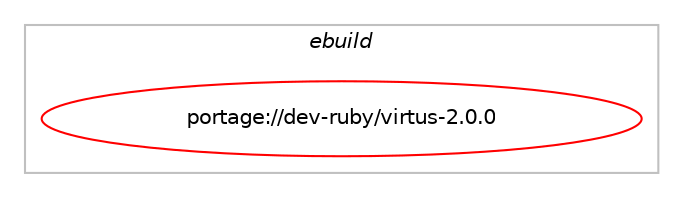 digraph prolog {

# *************
# Graph options
# *************

newrank=true;
concentrate=true;
compound=true;
graph [rankdir=LR,fontname=Helvetica,fontsize=10,ranksep=1.5];#, ranksep=2.5, nodesep=0.2];
edge  [arrowhead=vee];
node  [fontname=Helvetica,fontsize=10];

# **********
# The ebuild
# **********

subgraph cluster_leftcol {
color=gray;
label=<<i>ebuild</i>>;
id [label="portage://dev-ruby/virtus-2.0.0", color=red, width=4, href="../dev-ruby/virtus-2.0.0.svg"];
}

# ****************
# The dependencies
# ****************

subgraph cluster_midcol {
color=gray;
label=<<i>dependencies</i>>;
subgraph cluster_compile {
fillcolor="#eeeeee";
style=filled;
label=<<i>compile</i>>;
# *** BEGIN UNKNOWN DEPENDENCY TYPE (TODO) ***
# id -> equal(use_conditional_group(positive,ruby_targets_ruby31,portage://dev-ruby/virtus-2.0.0,[package_dependency(portage://dev-ruby/virtus-2.0.0,install,no,dev-lang,ruby,none,[,,],[slot(3.1)],[])]))
# *** END UNKNOWN DEPENDENCY TYPE (TODO) ***

# *** BEGIN UNKNOWN DEPENDENCY TYPE (TODO) ***
# id -> equal(use_conditional_group(positive,ruby_targets_ruby31,portage://dev-ruby/virtus-2.0.0,[package_dependency(portage://dev-ruby/virtus-2.0.0,install,no,virtual,rubygems,none,[,,],[],[use(enable(ruby_targets_ruby31),negative)])]))
# *** END UNKNOWN DEPENDENCY TYPE (TODO) ***

# *** BEGIN UNKNOWN DEPENDENCY TYPE (TODO) ***
# id -> equal(use_conditional_group(positive,ruby_targets_ruby32,portage://dev-ruby/virtus-2.0.0,[package_dependency(portage://dev-ruby/virtus-2.0.0,install,no,dev-lang,ruby,none,[,,],[slot(3.2)],[])]))
# *** END UNKNOWN DEPENDENCY TYPE (TODO) ***

# *** BEGIN UNKNOWN DEPENDENCY TYPE (TODO) ***
# id -> equal(use_conditional_group(positive,ruby_targets_ruby32,portage://dev-ruby/virtus-2.0.0,[package_dependency(portage://dev-ruby/virtus-2.0.0,install,no,virtual,rubygems,none,[,,],[],[use(enable(ruby_targets_ruby32),negative)])]))
# *** END UNKNOWN DEPENDENCY TYPE (TODO) ***

# *** BEGIN UNKNOWN DEPENDENCY TYPE (TODO) ***
# id -> equal(use_conditional_group(positive,ruby_targets_ruby33,portage://dev-ruby/virtus-2.0.0,[package_dependency(portage://dev-ruby/virtus-2.0.0,install,no,dev-lang,ruby,none,[,,],[slot(3.3)],[])]))
# *** END UNKNOWN DEPENDENCY TYPE (TODO) ***

# *** BEGIN UNKNOWN DEPENDENCY TYPE (TODO) ***
# id -> equal(use_conditional_group(positive,ruby_targets_ruby33,portage://dev-ruby/virtus-2.0.0,[package_dependency(portage://dev-ruby/virtus-2.0.0,install,no,virtual,rubygems,none,[,,],[],[use(enable(ruby_targets_ruby33),negative)])]))
# *** END UNKNOWN DEPENDENCY TYPE (TODO) ***

}
subgraph cluster_compileandrun {
fillcolor="#eeeeee";
style=filled;
label=<<i>compile and run</i>>;
}
subgraph cluster_run {
fillcolor="#eeeeee";
style=filled;
label=<<i>run</i>>;
# *** BEGIN UNKNOWN DEPENDENCY TYPE (TODO) ***
# id -> equal(use_conditional_group(positive,ruby_targets_ruby31,portage://dev-ruby/virtus-2.0.0,[package_dependency(portage://dev-ruby/virtus-2.0.0,run,no,dev-lang,ruby,none,[,,],[slot(3.1)],[])]))
# *** END UNKNOWN DEPENDENCY TYPE (TODO) ***

# *** BEGIN UNKNOWN DEPENDENCY TYPE (TODO) ***
# id -> equal(use_conditional_group(positive,ruby_targets_ruby31,portage://dev-ruby/virtus-2.0.0,[package_dependency(portage://dev-ruby/virtus-2.0.0,run,no,dev-ruby,axiom-types,greaterequal,[0.1,,,0.1],[],[use(enable(ruby_targets_ruby31),negative)]),package_dependency(portage://dev-ruby/virtus-2.0.0,run,no,dev-ruby,axiom-types,smaller,[1,,,1],[],[use(enable(ruby_targets_ruby31),negative)]),package_dependency(portage://dev-ruby/virtus-2.0.0,run,no,dev-ruby,coercible,greaterequal,[1.0,,,1.0],[],[use(enable(ruby_targets_ruby31),negative)]),package_dependency(portage://dev-ruby/virtus-2.0.0,run,no,dev-ruby,coercible,smaller,[2,,,2],[],[use(enable(ruby_targets_ruby31),negative)]),package_dependency(portage://dev-ruby/virtus-2.0.0,run,no,dev-ruby,descendants_tracker,greaterequal,[0.0.3,,,0.0.3],[],[use(enable(ruby_targets_ruby31),negative)]),package_dependency(portage://dev-ruby/virtus-2.0.0,run,no,dev-ruby,descendants_tracker,smaller,[1,,,1],[],[use(enable(ruby_targets_ruby31),negative)])]))
# *** END UNKNOWN DEPENDENCY TYPE (TODO) ***

# *** BEGIN UNKNOWN DEPENDENCY TYPE (TODO) ***
# id -> equal(use_conditional_group(positive,ruby_targets_ruby31,portage://dev-ruby/virtus-2.0.0,[package_dependency(portage://dev-ruby/virtus-2.0.0,run,no,virtual,rubygems,none,[,,],[],[use(enable(ruby_targets_ruby31),negative)])]))
# *** END UNKNOWN DEPENDENCY TYPE (TODO) ***

# *** BEGIN UNKNOWN DEPENDENCY TYPE (TODO) ***
# id -> equal(use_conditional_group(positive,ruby_targets_ruby32,portage://dev-ruby/virtus-2.0.0,[package_dependency(portage://dev-ruby/virtus-2.0.0,run,no,dev-lang,ruby,none,[,,],[slot(3.2)],[])]))
# *** END UNKNOWN DEPENDENCY TYPE (TODO) ***

# *** BEGIN UNKNOWN DEPENDENCY TYPE (TODO) ***
# id -> equal(use_conditional_group(positive,ruby_targets_ruby32,portage://dev-ruby/virtus-2.0.0,[package_dependency(portage://dev-ruby/virtus-2.0.0,run,no,dev-ruby,axiom-types,greaterequal,[0.1,,,0.1],[],[use(enable(ruby_targets_ruby32),negative)]),package_dependency(portage://dev-ruby/virtus-2.0.0,run,no,dev-ruby,axiom-types,smaller,[1,,,1],[],[use(enable(ruby_targets_ruby32),negative)]),package_dependency(portage://dev-ruby/virtus-2.0.0,run,no,dev-ruby,coercible,greaterequal,[1.0,,,1.0],[],[use(enable(ruby_targets_ruby32),negative)]),package_dependency(portage://dev-ruby/virtus-2.0.0,run,no,dev-ruby,coercible,smaller,[2,,,2],[],[use(enable(ruby_targets_ruby32),negative)]),package_dependency(portage://dev-ruby/virtus-2.0.0,run,no,dev-ruby,descendants_tracker,greaterequal,[0.0.3,,,0.0.3],[],[use(enable(ruby_targets_ruby32),negative)]),package_dependency(portage://dev-ruby/virtus-2.0.0,run,no,dev-ruby,descendants_tracker,smaller,[1,,,1],[],[use(enable(ruby_targets_ruby32),negative)])]))
# *** END UNKNOWN DEPENDENCY TYPE (TODO) ***

# *** BEGIN UNKNOWN DEPENDENCY TYPE (TODO) ***
# id -> equal(use_conditional_group(positive,ruby_targets_ruby32,portage://dev-ruby/virtus-2.0.0,[package_dependency(portage://dev-ruby/virtus-2.0.0,run,no,virtual,rubygems,none,[,,],[],[use(enable(ruby_targets_ruby32),negative)])]))
# *** END UNKNOWN DEPENDENCY TYPE (TODO) ***

# *** BEGIN UNKNOWN DEPENDENCY TYPE (TODO) ***
# id -> equal(use_conditional_group(positive,ruby_targets_ruby33,portage://dev-ruby/virtus-2.0.0,[package_dependency(portage://dev-ruby/virtus-2.0.0,run,no,dev-lang,ruby,none,[,,],[slot(3.3)],[])]))
# *** END UNKNOWN DEPENDENCY TYPE (TODO) ***

# *** BEGIN UNKNOWN DEPENDENCY TYPE (TODO) ***
# id -> equal(use_conditional_group(positive,ruby_targets_ruby33,portage://dev-ruby/virtus-2.0.0,[package_dependency(portage://dev-ruby/virtus-2.0.0,run,no,dev-ruby,axiom-types,greaterequal,[0.1,,,0.1],[],[use(enable(ruby_targets_ruby33),negative)]),package_dependency(portage://dev-ruby/virtus-2.0.0,run,no,dev-ruby,axiom-types,smaller,[1,,,1],[],[use(enable(ruby_targets_ruby33),negative)]),package_dependency(portage://dev-ruby/virtus-2.0.0,run,no,dev-ruby,coercible,greaterequal,[1.0,,,1.0],[],[use(enable(ruby_targets_ruby33),negative)]),package_dependency(portage://dev-ruby/virtus-2.0.0,run,no,dev-ruby,coercible,smaller,[2,,,2],[],[use(enable(ruby_targets_ruby33),negative)]),package_dependency(portage://dev-ruby/virtus-2.0.0,run,no,dev-ruby,descendants_tracker,greaterequal,[0.0.3,,,0.0.3],[],[use(enable(ruby_targets_ruby33),negative)]),package_dependency(portage://dev-ruby/virtus-2.0.0,run,no,dev-ruby,descendants_tracker,smaller,[1,,,1],[],[use(enable(ruby_targets_ruby33),negative)])]))
# *** END UNKNOWN DEPENDENCY TYPE (TODO) ***

# *** BEGIN UNKNOWN DEPENDENCY TYPE (TODO) ***
# id -> equal(use_conditional_group(positive,ruby_targets_ruby33,portage://dev-ruby/virtus-2.0.0,[package_dependency(portage://dev-ruby/virtus-2.0.0,run,no,virtual,rubygems,none,[,,],[],[use(enable(ruby_targets_ruby33),negative)])]))
# *** END UNKNOWN DEPENDENCY TYPE (TODO) ***

}
}

# **************
# The candidates
# **************

subgraph cluster_choices {
rank=same;
color=gray;
label=<<i>candidates</i>>;

}

}
